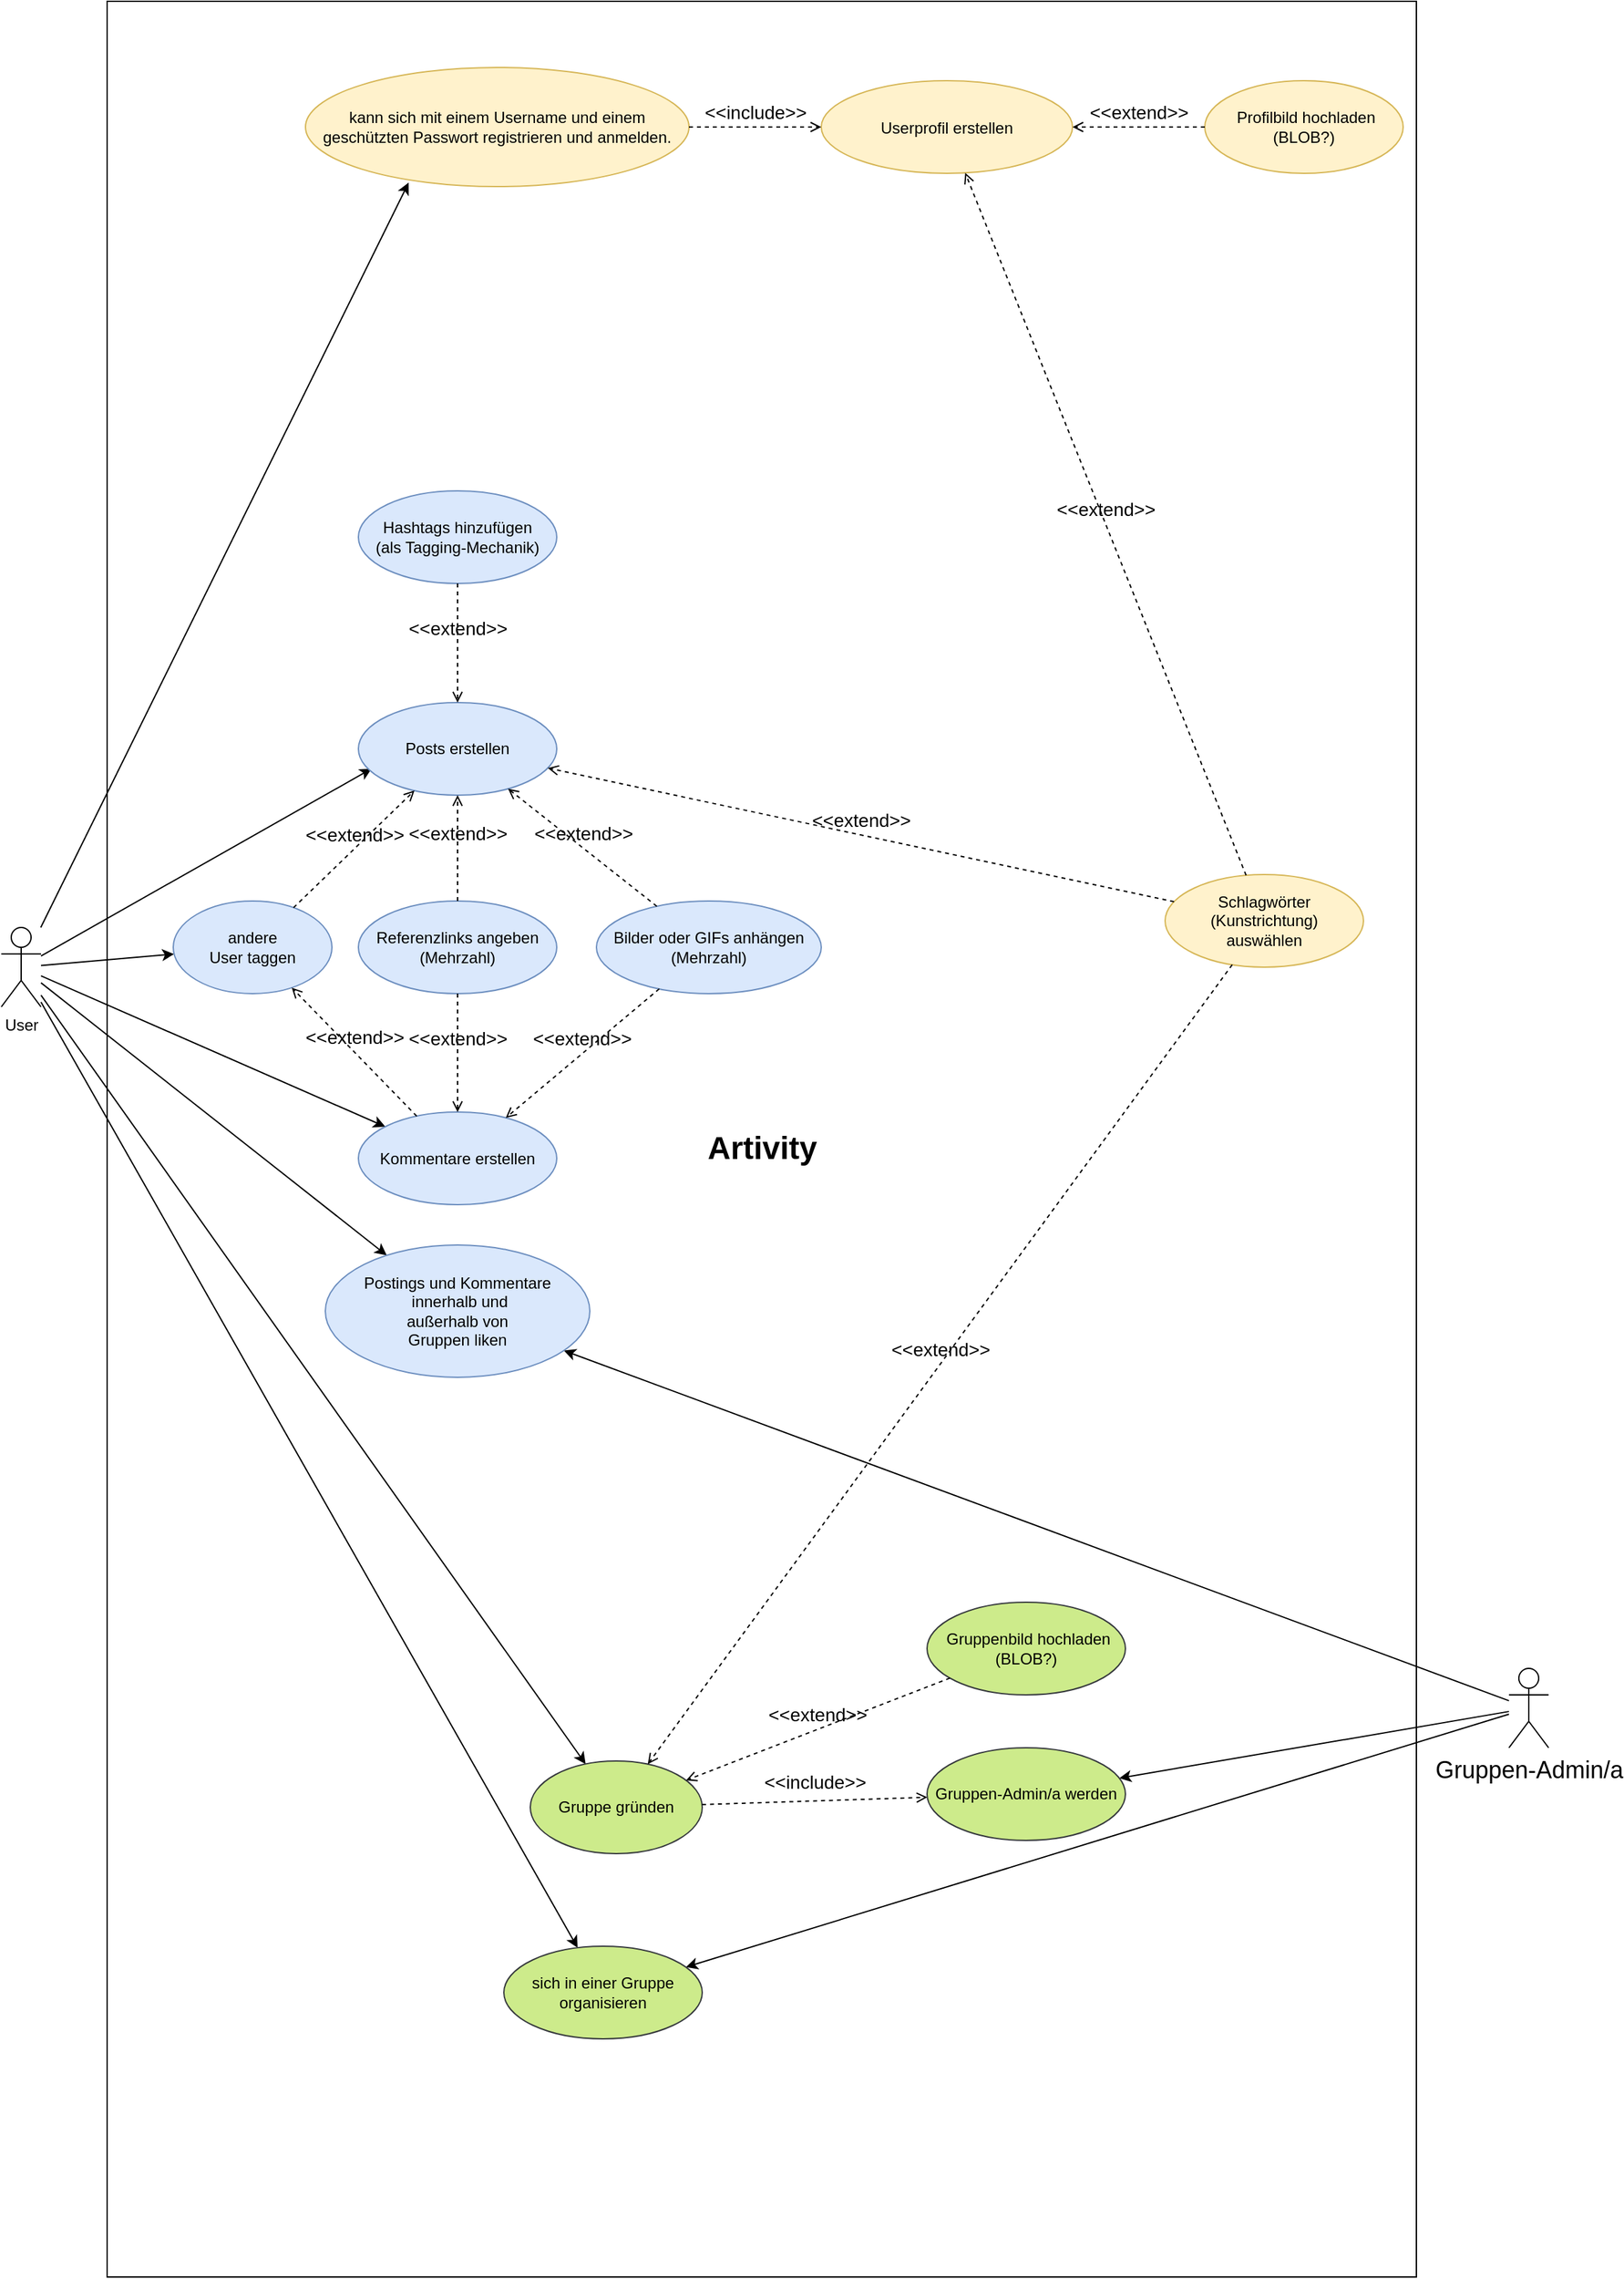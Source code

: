 <mxfile>
    <diagram id="-o_TAptExUKpDIhAqyLp" name="Seite-1">
        <mxGraphModel dx="446" dy="1933" grid="1" gridSize="10" guides="1" tooltips="1" connect="1" arrows="1" fold="1" page="1" pageScale="1" pageWidth="827" pageHeight="1169" math="0" shadow="0">
            <root>
                <mxCell id="0"/>
                <mxCell id="1" parent="0"/>
                <mxCell id="10" value="&lt;font style=&quot;&quot;&gt;&lt;br&gt;&lt;b style=&quot;&quot;&gt;&lt;font style=&quot;font-size: 24px;&quot;&gt;Artivity&lt;/font&gt;&lt;/b&gt;&lt;/font&gt;" style="html=1;align=center;verticalAlign=middle;dashed=0;" parent="1" vertex="1">
                    <mxGeometry x="210" y="-290" width="990" height="1720" as="geometry"/>
                </mxCell>
                <mxCell id="6" value="" style="edgeStyle=none;html=1;entryX=0.269;entryY=0.967;entryDx=0;entryDy=0;entryPerimeter=0;" parent="1" source="2" target="7" edge="1">
                    <mxGeometry relative="1" as="geometry">
                        <mxPoint x="570" y="496.25" as="targetPoint"/>
                    </mxGeometry>
                </mxCell>
                <mxCell id="22" style="edgeStyle=none;html=1;entryX=0.067;entryY=0.714;entryDx=0;entryDy=0;entryPerimeter=0;fontSize=18;" parent="1" source="2" target="15" edge="1">
                    <mxGeometry relative="1" as="geometry"/>
                </mxCell>
                <mxCell id="24" style="edgeStyle=none;html=1;fontSize=18;" parent="1" source="2" target="23" edge="1">
                    <mxGeometry relative="1" as="geometry"/>
                </mxCell>
                <mxCell id="41" style="edgeStyle=none;html=1;fontSize=18;" parent="1" source="2" target="39" edge="1">
                    <mxGeometry relative="1" as="geometry"/>
                </mxCell>
                <mxCell id="79" style="edgeStyle=none;html=1;fontSize=14;" parent="1" source="2" target="78" edge="1">
                    <mxGeometry relative="1" as="geometry"/>
                </mxCell>
                <mxCell id="88" style="edgeStyle=none;html=1;fontSize=14;" parent="1" source="2" target="87" edge="1">
                    <mxGeometry relative="1" as="geometry"/>
                </mxCell>
                <mxCell id="2" value="User" style="shape=umlActor;verticalLabelPosition=bottom;verticalAlign=top;html=1;" parent="1" vertex="1">
                    <mxGeometry x="130" y="410" width="30" height="60" as="geometry"/>
                </mxCell>
                <mxCell id="7" value="kann sich mit einem Username und einem geschützten Passwort registrieren und anmelden." style="ellipse;whiteSpace=wrap;html=1;fillColor=#fff2cc;strokeColor=#d6b656;" parent="1" vertex="1">
                    <mxGeometry x="360" y="-240" width="290" height="90" as="geometry"/>
                </mxCell>
                <mxCell id="9" value="Userprofil erstellen" style="ellipse;fillColor=#fff2cc;strokeColor=#d6b656;" parent="1" vertex="1">
                    <mxGeometry x="750" y="-230" width="190" height="70" as="geometry"/>
                </mxCell>
                <mxCell id="15" value="Posts erstellen" style="ellipse;whiteSpace=wrap;html=1;fillColor=#dae8fc;strokeColor=#6c8ebf;" parent="1" vertex="1">
                    <mxGeometry x="400" y="240" width="150" height="70" as="geometry"/>
                </mxCell>
                <mxCell id="16" value="Hashtags hinzufügen&lt;br&gt;(als Tagging-Mechanik)" style="ellipse;whiteSpace=wrap;html=1;fillColor=#dae8fc;strokeColor=#6c8ebf;" parent="1" vertex="1">
                    <mxGeometry x="400" y="80" width="150" height="70" as="geometry"/>
                </mxCell>
                <mxCell id="17" value="Referenzlinks angeben&lt;br&gt;(Mehrzahl)" style="ellipse;whiteSpace=wrap;html=1;fillColor=#dae8fc;strokeColor=#6c8ebf;" parent="1" vertex="1">
                    <mxGeometry x="400" y="390" width="150" height="70" as="geometry"/>
                </mxCell>
                <mxCell id="18" value="Bilder oder GIFs anhängen&lt;br&gt;(Mehrzahl)" style="ellipse;whiteSpace=wrap;html=1;fillColor=#dae8fc;strokeColor=#6c8ebf;" parent="1" vertex="1">
                    <mxGeometry x="580" y="390" width="170" height="70" as="geometry"/>
                </mxCell>
                <mxCell id="23" value="Kommentare erstellen" style="ellipse;whiteSpace=wrap;html=1;fillColor=#dae8fc;strokeColor=#6c8ebf;" parent="1" vertex="1">
                    <mxGeometry x="400" y="549.5" width="150" height="70" as="geometry"/>
                </mxCell>
                <mxCell id="25" value="&amp;nbsp;Profilbild hochladen&lt;br&gt;(BLOB?)" style="ellipse;whiteSpace=wrap;html=1;fillColor=#fff2cc;strokeColor=#d6b656;" parent="1" vertex="1">
                    <mxGeometry x="1040" y="-230" width="150" height="70" as="geometry"/>
                </mxCell>
                <mxCell id="44" style="edgeStyle=none;html=1;fontSize=18;" parent="1" source="42" target="48" edge="1">
                    <mxGeometry relative="1" as="geometry">
                        <mxPoint x="1260" y="880" as="sourcePoint"/>
                    </mxGeometry>
                </mxCell>
                <mxCell id="39" value="Gruppe gründen" style="ellipse;whiteSpace=wrap;html=1;fillColor=#cdeb8b;strokeColor=#36393d;" parent="1" vertex="1">
                    <mxGeometry x="530" y="1040" width="130" height="70" as="geometry"/>
                </mxCell>
                <mxCell id="80" style="edgeStyle=none;html=1;fontSize=14;" parent="1" source="42" target="78" edge="1">
                    <mxGeometry relative="1" as="geometry"/>
                </mxCell>
                <mxCell id="89" style="edgeStyle=none;html=1;fontSize=14;" parent="1" source="42" target="87" edge="1">
                    <mxGeometry relative="1" as="geometry"/>
                </mxCell>
                <mxCell id="42" value="Gruppen-Admin/a" style="shape=umlActor;verticalLabelPosition=bottom;verticalAlign=top;html=1;fontSize=18;" parent="1" vertex="1">
                    <mxGeometry x="1270" y="970" width="30" height="60" as="geometry"/>
                </mxCell>
                <mxCell id="45" value="Schlagwörter (Kunstrichtung)&lt;br&gt;auswählen" style="ellipse;whiteSpace=wrap;html=1;fillColor=#fff2cc;strokeColor=#d6b656;" parent="1" vertex="1">
                    <mxGeometry x="1010" y="370" width="150" height="70" as="geometry"/>
                </mxCell>
                <mxCell id="47" style="edgeStyle=none;html=1;fontSize=18;" parent="1" source="2" target="46" edge="1">
                    <mxGeometry relative="1" as="geometry"/>
                </mxCell>
                <mxCell id="46" value="andere &lt;br&gt;User taggen" style="ellipse;whiteSpace=wrap;html=1;fillColor=#dae8fc;strokeColor=#6c8ebf;" parent="1" vertex="1">
                    <mxGeometry x="260" y="390" width="120" height="70" as="geometry"/>
                </mxCell>
                <mxCell id="48" value="Gruppen-Admin/a werden" style="ellipse;whiteSpace=wrap;html=1;fillColor=#cdeb8b;strokeColor=#36393d;" parent="1" vertex="1">
                    <mxGeometry x="830" y="1030" width="150" height="70" as="geometry"/>
                </mxCell>
                <mxCell id="50" value="&amp;nbsp;Gruppenbild hochladen&lt;br&gt;(BLOB?)" style="ellipse;whiteSpace=wrap;html=1;fillColor=#cdeb8b;strokeColor=#36393d;" parent="1" vertex="1">
                    <mxGeometry x="830" y="920" width="150" height="70" as="geometry"/>
                </mxCell>
                <mxCell id="62" value="&lt;font style=&quot;font-size: 14px;&quot;&gt;&amp;lt;&amp;lt;include&amp;gt;&amp;gt;&lt;/font&gt;" style="html=1;verticalAlign=bottom;labelBackgroundColor=none;endArrow=open;endFill=0;dashed=1;fontSize=24;" parent="1" source="39" target="48" edge="1">
                    <mxGeometry width="160" relative="1" as="geometry">
                        <mxPoint x="590" y="830" as="sourcePoint"/>
                        <mxPoint x="750" y="830" as="targetPoint"/>
                    </mxGeometry>
                </mxCell>
                <mxCell id="65" value="&amp;lt;&amp;lt;extend&amp;gt;&amp;gt;" style="html=1;verticalAlign=bottom;labelBackgroundColor=none;endArrow=open;endFill=0;dashed=1;fontSize=14;" parent="1" source="45" target="39" edge="1">
                    <mxGeometry width="160" relative="1" as="geometry">
                        <mxPoint x="540" y="710" as="sourcePoint"/>
                        <mxPoint x="700" y="710" as="targetPoint"/>
                    </mxGeometry>
                </mxCell>
                <mxCell id="66" value="&amp;lt;&amp;lt;extend&amp;gt;&amp;gt;" style="html=1;verticalAlign=bottom;labelBackgroundColor=none;endArrow=open;endFill=0;dashed=1;fontSize=14;" parent="1" source="18" target="23" edge="1">
                    <mxGeometry width="160" relative="1" as="geometry">
                        <mxPoint x="540" y="470" as="sourcePoint"/>
                        <mxPoint x="700" y="470" as="targetPoint"/>
                    </mxGeometry>
                </mxCell>
                <mxCell id="67" value="&amp;lt;&amp;lt;extend&amp;gt;&amp;gt;" style="html=1;verticalAlign=bottom;labelBackgroundColor=none;endArrow=open;endFill=0;dashed=1;fontSize=14;" parent="1" source="17" target="23" edge="1">
                    <mxGeometry width="160" relative="1" as="geometry">
                        <mxPoint x="540" y="470" as="sourcePoint"/>
                        <mxPoint x="700" y="470" as="targetPoint"/>
                    </mxGeometry>
                </mxCell>
                <mxCell id="68" value="&amp;lt;&amp;lt;extend&amp;gt;&amp;gt;" style="html=1;verticalAlign=bottom;labelBackgroundColor=none;endArrow=open;endFill=0;dashed=1;fontSize=14;" parent="1" source="46" target="15" edge="1">
                    <mxGeometry width="160" relative="1" as="geometry">
                        <mxPoint x="380" y="470" as="sourcePoint"/>
                        <mxPoint x="540" y="470" as="targetPoint"/>
                    </mxGeometry>
                </mxCell>
                <mxCell id="69" value="&amp;lt;&amp;lt;extend&amp;gt;&amp;gt;" style="html=1;verticalAlign=bottom;labelBackgroundColor=none;endArrow=open;endFill=0;dashed=1;fontSize=14;" parent="1" source="17" target="15" edge="1">
                    <mxGeometry width="160" relative="1" as="geometry">
                        <mxPoint x="380" y="230" as="sourcePoint"/>
                        <mxPoint x="540" y="230" as="targetPoint"/>
                    </mxGeometry>
                </mxCell>
                <mxCell id="70" value="&amp;lt;&amp;lt;extend&amp;gt;&amp;gt;" style="html=1;verticalAlign=bottom;labelBackgroundColor=none;endArrow=open;endFill=0;dashed=1;fontSize=14;" parent="1" source="18" target="15" edge="1">
                    <mxGeometry width="160" relative="1" as="geometry">
                        <mxPoint x="380" y="230" as="sourcePoint"/>
                        <mxPoint x="540" y="230" as="targetPoint"/>
                    </mxGeometry>
                </mxCell>
                <mxCell id="72" value="&amp;lt;&amp;lt;extend&amp;gt;&amp;gt;" style="html=1;verticalAlign=bottom;labelBackgroundColor=none;endArrow=open;endFill=0;dashed=1;fontSize=14;" parent="1" source="16" target="15" edge="1">
                    <mxGeometry width="160" relative="1" as="geometry">
                        <mxPoint x="380" y="230" as="sourcePoint"/>
                        <mxPoint x="540" y="230" as="targetPoint"/>
                    </mxGeometry>
                </mxCell>
                <mxCell id="73" value="&amp;lt;&amp;lt;extend&amp;gt;&amp;gt;" style="html=1;verticalAlign=bottom;labelBackgroundColor=none;endArrow=open;endFill=0;dashed=1;fontSize=14;" parent="1" source="45" target="9" edge="1">
                    <mxGeometry width="160" relative="1" as="geometry">
                        <mxPoint x="590" y="230" as="sourcePoint"/>
                        <mxPoint x="750" y="230" as="targetPoint"/>
                    </mxGeometry>
                </mxCell>
                <mxCell id="74" value="&amp;lt;&amp;lt;extend&amp;gt;&amp;gt;" style="html=1;verticalAlign=bottom;labelBackgroundColor=none;endArrow=open;endFill=0;dashed=1;fontSize=14;" parent="1" source="25" target="9" edge="1">
                    <mxGeometry width="160" relative="1" as="geometry">
                        <mxPoint x="590" y="230" as="sourcePoint"/>
                        <mxPoint x="750" y="230" as="targetPoint"/>
                    </mxGeometry>
                </mxCell>
                <mxCell id="75" value="&amp;lt;&amp;lt;include&amp;gt;&amp;gt;" style="html=1;verticalAlign=bottom;labelBackgroundColor=none;endArrow=open;endFill=0;dashed=1;fontSize=14;" parent="1" source="7" target="9" edge="1">
                    <mxGeometry width="160" relative="1" as="geometry">
                        <mxPoint x="710" y="230" as="sourcePoint"/>
                        <mxPoint x="870" y="230" as="targetPoint"/>
                    </mxGeometry>
                </mxCell>
                <mxCell id="76" value="&amp;lt;&amp;lt;extend&amp;gt;&amp;gt;" style="html=1;verticalAlign=bottom;labelBackgroundColor=none;endArrow=open;endFill=0;dashed=1;fontSize=14;" parent="1" source="50" target="39" edge="1">
                    <mxGeometry width="160" relative="1" as="geometry">
                        <mxPoint x="710" y="590" as="sourcePoint"/>
                        <mxPoint x="870" y="590" as="targetPoint"/>
                    </mxGeometry>
                </mxCell>
                <mxCell id="78" value="Postings und Kommentare&lt;br&gt;&amp;nbsp;innerhalb und&lt;br&gt;außerhalb von &lt;br&gt;Gruppen liken" style="ellipse;whiteSpace=wrap;html=1;fillColor=#dae8fc;strokeColor=#6c8ebf;" parent="1" vertex="1">
                    <mxGeometry x="375" y="650" width="200" height="100" as="geometry"/>
                </mxCell>
                <mxCell id="81" value="&amp;lt;&amp;lt;extend&amp;gt;&amp;gt;" style="html=1;verticalAlign=bottom;labelBackgroundColor=none;endArrow=open;endFill=0;dashed=1;fontSize=14;" parent="1" source="45" target="15" edge="1">
                    <mxGeometry width="160" relative="1" as="geometry">
                        <mxPoint x="560" y="810" as="sourcePoint"/>
                        <mxPoint x="720" y="810" as="targetPoint"/>
                    </mxGeometry>
                </mxCell>
                <mxCell id="87" value="sich in einer Gruppe organisieren" style="ellipse;whiteSpace=wrap;html=1;fillColor=#cdeb8b;strokeColor=#36393d;" parent="1" vertex="1">
                    <mxGeometry x="510" y="1180" width="150" height="70" as="geometry"/>
                </mxCell>
                <mxCell id="90" value="&lt;font style=&quot;font-size: 14px;&quot;&gt;&amp;lt;&amp;lt;extend&amp;gt;&amp;gt;&lt;/font&gt;" style="html=1;verticalAlign=bottom;labelBackgroundColor=none;endArrow=open;endFill=0;dashed=1;" parent="1" source="23" target="46" edge="1">
                    <mxGeometry width="160" relative="1" as="geometry">
                        <mxPoint x="430" y="330" as="sourcePoint"/>
                        <mxPoint x="590" y="330" as="targetPoint"/>
                    </mxGeometry>
                </mxCell>
            </root>
        </mxGraphModel>
    </diagram>
</mxfile>